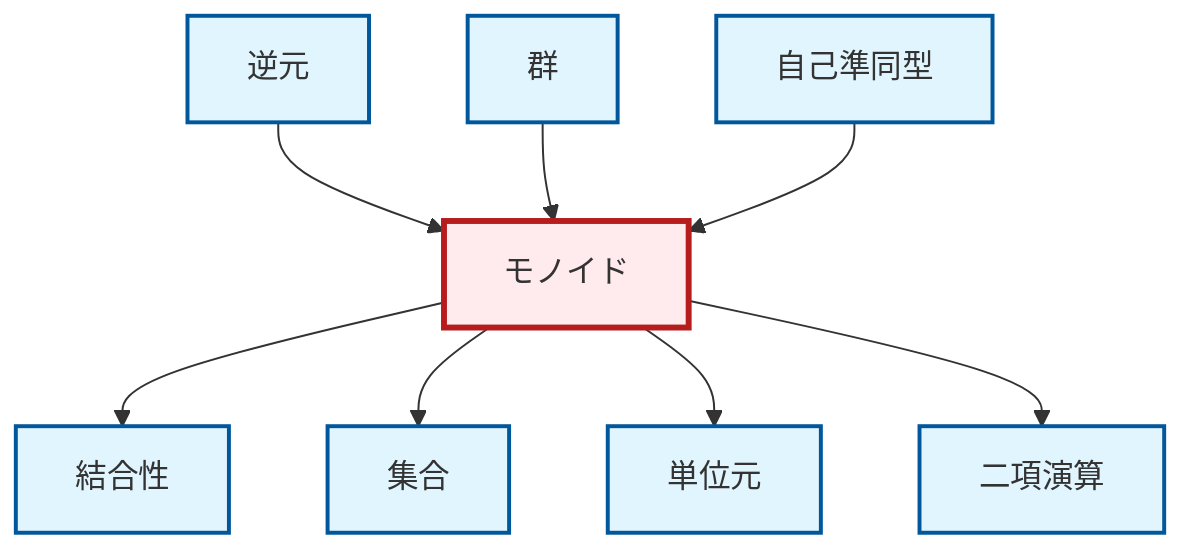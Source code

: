 graph TD
    classDef definition fill:#e1f5fe,stroke:#01579b,stroke-width:2px
    classDef theorem fill:#f3e5f5,stroke:#4a148c,stroke-width:2px
    classDef axiom fill:#fff3e0,stroke:#e65100,stroke-width:2px
    classDef example fill:#e8f5e9,stroke:#1b5e20,stroke-width:2px
    classDef current fill:#ffebee,stroke:#b71c1c,stroke-width:3px
    def-monoid["モノイド"]:::definition
    def-inverse-element["逆元"]:::definition
    def-endomorphism["自己準同型"]:::definition
    def-associativity["結合性"]:::definition
    def-identity-element["単位元"]:::definition
    def-group["群"]:::definition
    def-set["集合"]:::definition
    def-binary-operation["二項演算"]:::definition
    def-inverse-element --> def-monoid
    def-monoid --> def-associativity
    def-monoid --> def-set
    def-monoid --> def-identity-element
    def-group --> def-monoid
    def-endomorphism --> def-monoid
    def-monoid --> def-binary-operation
    class def-monoid current